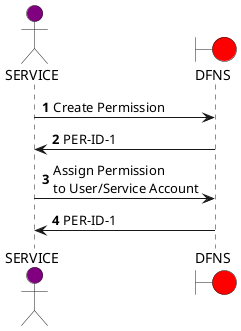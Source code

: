 @startuml
'https://plantuml.com/sequence-diagram

actor SERVICE #purple
boundary DFNS #red

autonumber

SERVICE -> DFNS: Create Permission
DFNS -> SERVICE: PER-ID-1

SERVICE -> DFNS: Assign Permission\nto User/Service Account
DFNS -> SERVICE: PER-ID-1

@enduml